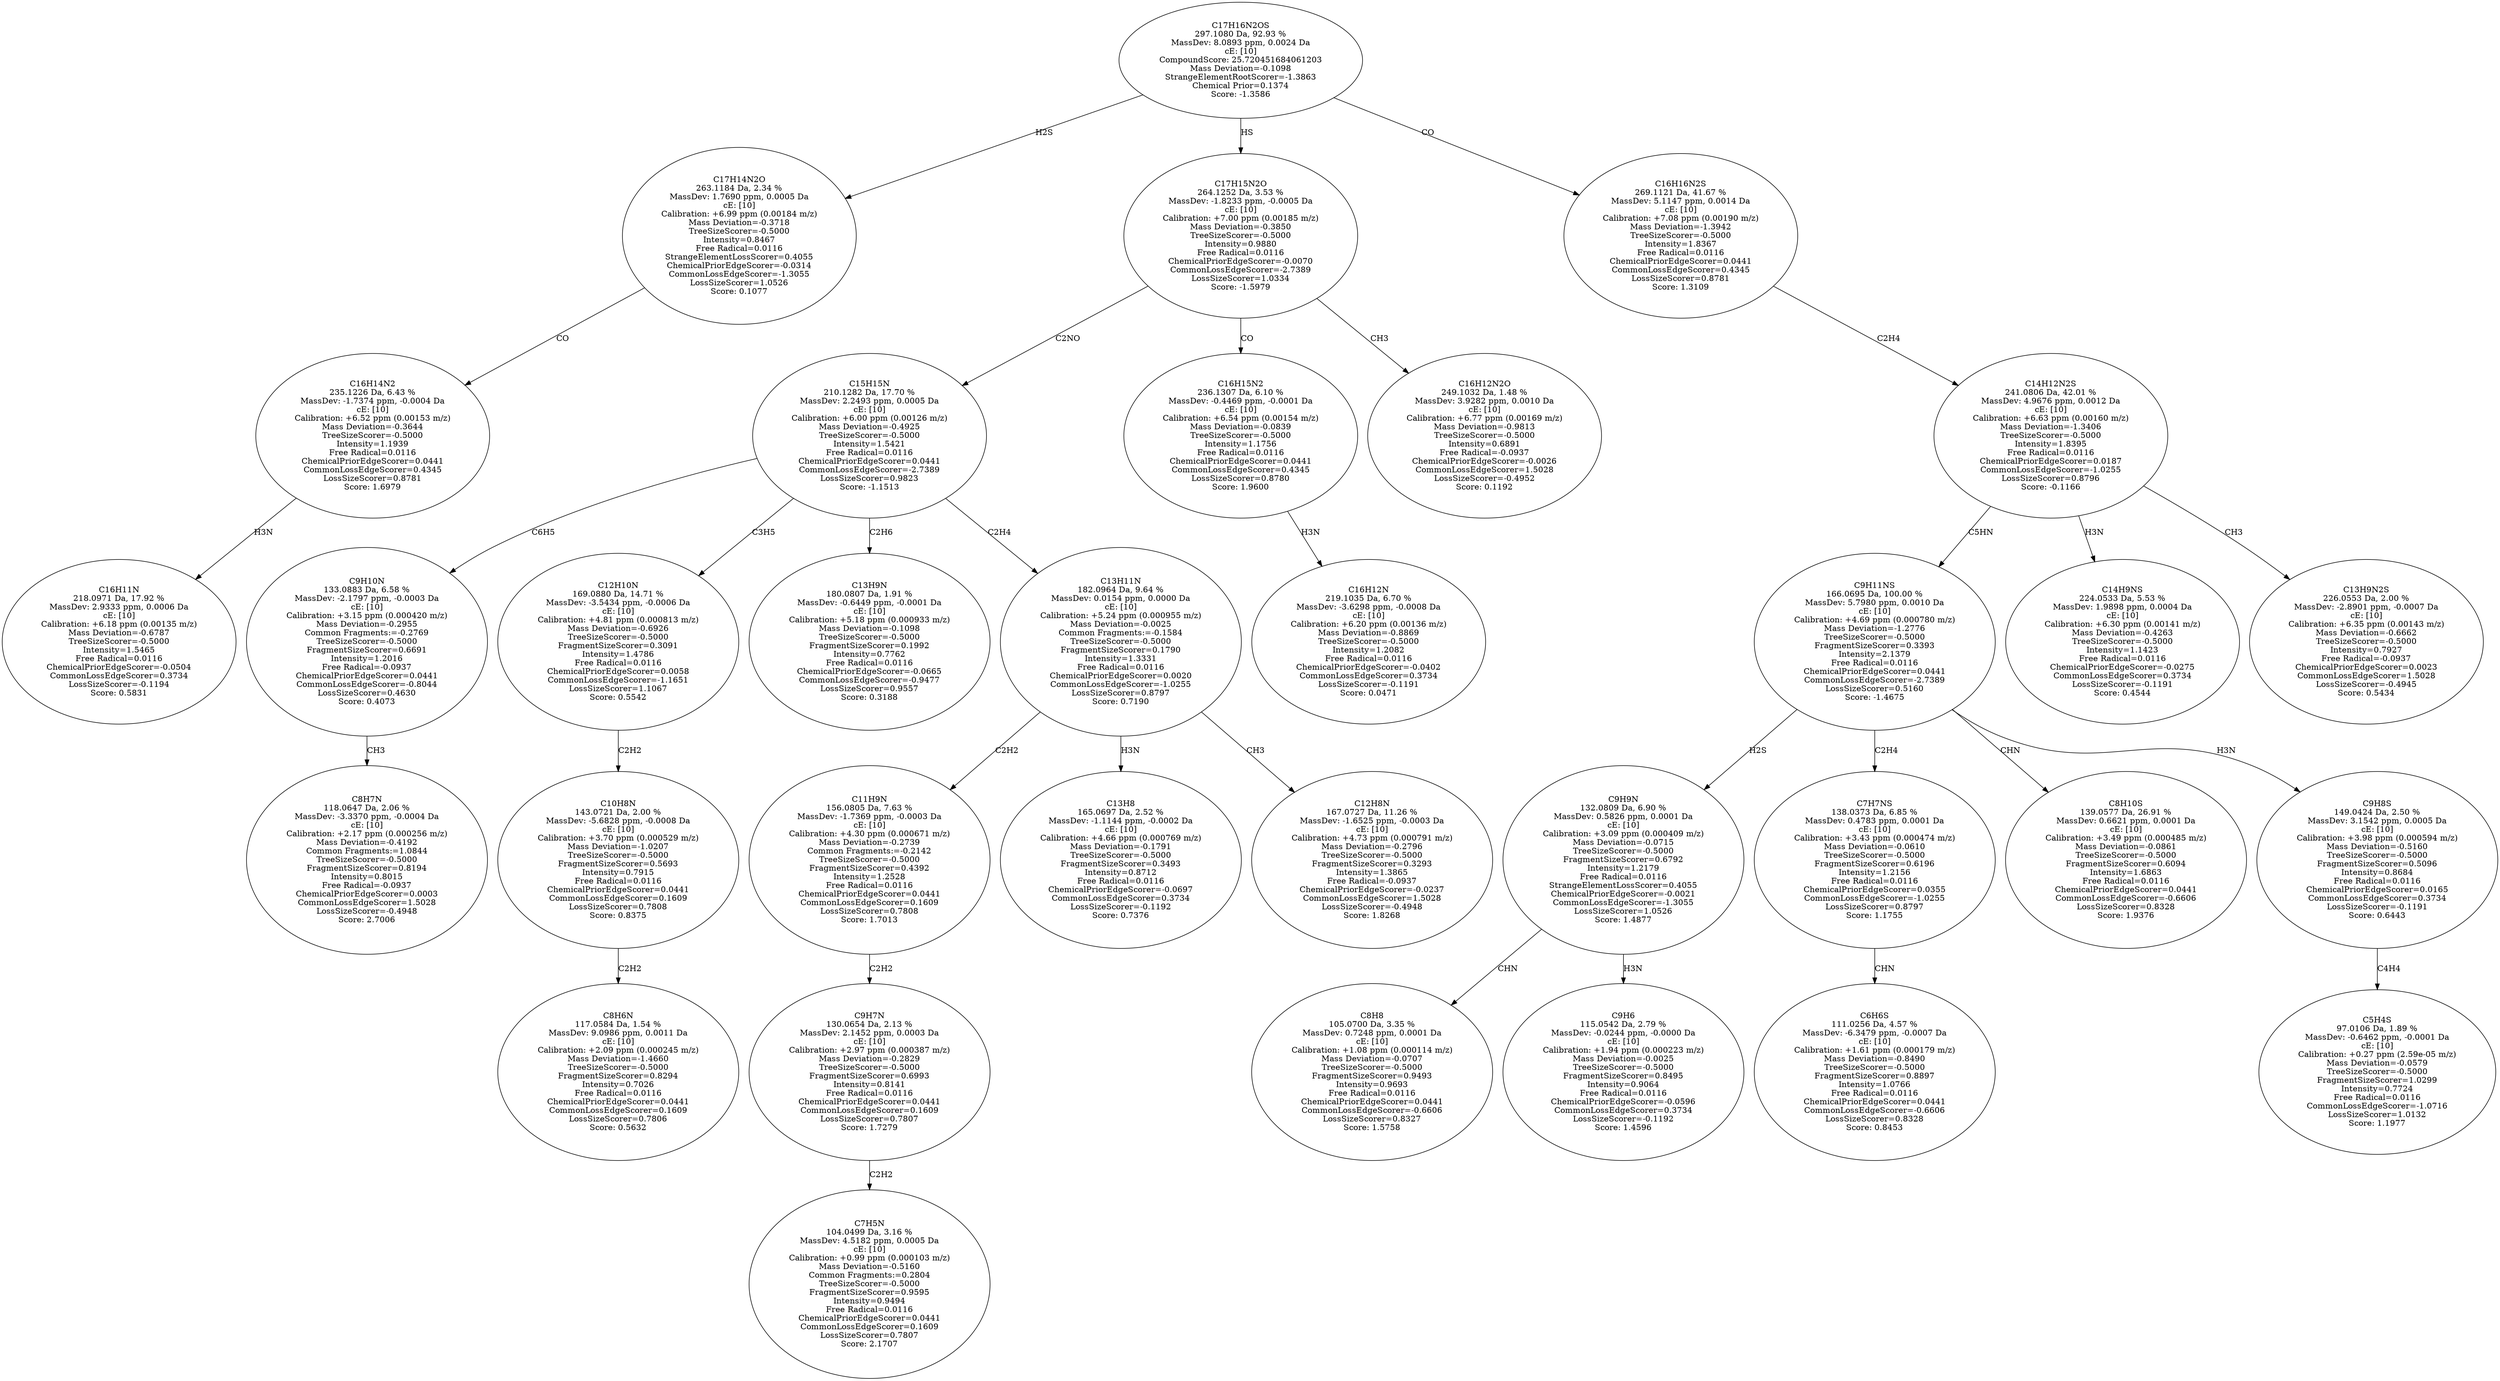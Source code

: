 strict digraph {
v1 [label="C16H11N\n218.0971 Da, 17.92 %\nMassDev: 2.9333 ppm, 0.0006 Da\ncE: [10]\nCalibration: +6.18 ppm (0.00135 m/z)\nMass Deviation=-0.6787\nTreeSizeScorer=-0.5000\nIntensity=1.5465\nFree Radical=0.0116\nChemicalPriorEdgeScorer=-0.0504\nCommonLossEdgeScorer=0.3734\nLossSizeScorer=-0.1194\nScore: 0.5831"];
v2 [label="C16H14N2\n235.1226 Da, 6.43 %\nMassDev: -1.7374 ppm, -0.0004 Da\ncE: [10]\nCalibration: +6.52 ppm (0.00153 m/z)\nMass Deviation=-0.3644\nTreeSizeScorer=-0.5000\nIntensity=1.1939\nFree Radical=0.0116\nChemicalPriorEdgeScorer=0.0441\nCommonLossEdgeScorer=0.4345\nLossSizeScorer=0.8781\nScore: 1.6979"];
v3 [label="C17H14N2O\n263.1184 Da, 2.34 %\nMassDev: 1.7690 ppm, 0.0005 Da\ncE: [10]\nCalibration: +6.99 ppm (0.00184 m/z)\nMass Deviation=-0.3718\nTreeSizeScorer=-0.5000\nIntensity=0.8467\nFree Radical=0.0116\nStrangeElementLossScorer=0.4055\nChemicalPriorEdgeScorer=-0.0314\nCommonLossEdgeScorer=-1.3055\nLossSizeScorer=1.0526\nScore: 0.1077"];
v4 [label="C8H7N\n118.0647 Da, 2.06 %\nMassDev: -3.3370 ppm, -0.0004 Da\ncE: [10]\nCalibration: +2.17 ppm (0.000256 m/z)\nMass Deviation=-0.4192\nCommon Fragments:=1.0844\nTreeSizeScorer=-0.5000\nFragmentSizeScorer=0.8194\nIntensity=0.8015\nFree Radical=-0.0937\nChemicalPriorEdgeScorer=0.0003\nCommonLossEdgeScorer=1.5028\nLossSizeScorer=-0.4948\nScore: 2.7006"];
v5 [label="C9H10N\n133.0883 Da, 6.58 %\nMassDev: -2.1797 ppm, -0.0003 Da\ncE: [10]\nCalibration: +3.15 ppm (0.000420 m/z)\nMass Deviation=-0.2955\nCommon Fragments:=-0.2769\nTreeSizeScorer=-0.5000\nFragmentSizeScorer=0.6691\nIntensity=1.2016\nFree Radical=-0.0937\nChemicalPriorEdgeScorer=0.0441\nCommonLossEdgeScorer=-0.8044\nLossSizeScorer=0.4630\nScore: 0.4073"];
v6 [label="C8H6N\n117.0584 Da, 1.54 %\nMassDev: 9.0986 ppm, 0.0011 Da\ncE: [10]\nCalibration: +2.09 ppm (0.000245 m/z)\nMass Deviation=-1.4660\nTreeSizeScorer=-0.5000\nFragmentSizeScorer=0.8294\nIntensity=0.7026\nFree Radical=0.0116\nChemicalPriorEdgeScorer=0.0441\nCommonLossEdgeScorer=0.1609\nLossSizeScorer=0.7806\nScore: 0.5632"];
v7 [label="C10H8N\n143.0721 Da, 2.00 %\nMassDev: -5.6828 ppm, -0.0008 Da\ncE: [10]\nCalibration: +3.70 ppm (0.000529 m/z)\nMass Deviation=-1.0207\nTreeSizeScorer=-0.5000\nFragmentSizeScorer=0.5693\nIntensity=0.7915\nFree Radical=0.0116\nChemicalPriorEdgeScorer=0.0441\nCommonLossEdgeScorer=0.1609\nLossSizeScorer=0.7808\nScore: 0.8375"];
v8 [label="C12H10N\n169.0880 Da, 14.71 %\nMassDev: -3.5434 ppm, -0.0006 Da\ncE: [10]\nCalibration: +4.81 ppm (0.000813 m/z)\nMass Deviation=-0.6926\nTreeSizeScorer=-0.5000\nFragmentSizeScorer=0.3091\nIntensity=1.4786\nFree Radical=0.0116\nChemicalPriorEdgeScorer=0.0058\nCommonLossEdgeScorer=-1.1651\nLossSizeScorer=1.1067\nScore: 0.5542"];
v9 [label="C13H9N\n180.0807 Da, 1.91 %\nMassDev: -0.6449 ppm, -0.0001 Da\ncE: [10]\nCalibration: +5.18 ppm (0.000933 m/z)\nMass Deviation=-0.1098\nTreeSizeScorer=-0.5000\nFragmentSizeScorer=0.1992\nIntensity=0.7762\nFree Radical=0.0116\nChemicalPriorEdgeScorer=-0.0665\nCommonLossEdgeScorer=-0.9477\nLossSizeScorer=0.9557\nScore: 0.3188"];
v10 [label="C7H5N\n104.0499 Da, 3.16 %\nMassDev: 4.5182 ppm, 0.0005 Da\ncE: [10]\nCalibration: +0.99 ppm (0.000103 m/z)\nMass Deviation=-0.5160\nCommon Fragments:=0.2804\nTreeSizeScorer=-0.5000\nFragmentSizeScorer=0.9595\nIntensity=0.9494\nFree Radical=0.0116\nChemicalPriorEdgeScorer=0.0441\nCommonLossEdgeScorer=0.1609\nLossSizeScorer=0.7807\nScore: 2.1707"];
v11 [label="C9H7N\n130.0654 Da, 2.13 %\nMassDev: 2.1452 ppm, 0.0003 Da\ncE: [10]\nCalibration: +2.97 ppm (0.000387 m/z)\nMass Deviation=-0.2829\nTreeSizeScorer=-0.5000\nFragmentSizeScorer=0.6993\nIntensity=0.8141\nFree Radical=0.0116\nChemicalPriorEdgeScorer=0.0441\nCommonLossEdgeScorer=0.1609\nLossSizeScorer=0.7807\nScore: 1.7279"];
v12 [label="C11H9N\n156.0805 Da, 7.63 %\nMassDev: -1.7369 ppm, -0.0003 Da\ncE: [10]\nCalibration: +4.30 ppm (0.000671 m/z)\nMass Deviation=-0.2739\nCommon Fragments:=-0.2142\nTreeSizeScorer=-0.5000\nFragmentSizeScorer=0.4392\nIntensity=1.2528\nFree Radical=0.0116\nChemicalPriorEdgeScorer=0.0441\nCommonLossEdgeScorer=0.1609\nLossSizeScorer=0.7808\nScore: 1.7013"];
v13 [label="C13H8\n165.0697 Da, 2.52 %\nMassDev: -1.1144 ppm, -0.0002 Da\ncE: [10]\nCalibration: +4.66 ppm (0.000769 m/z)\nMass Deviation=-0.1791\nTreeSizeScorer=-0.5000\nFragmentSizeScorer=0.3493\nIntensity=0.8712\nFree Radical=0.0116\nChemicalPriorEdgeScorer=-0.0697\nCommonLossEdgeScorer=0.3734\nLossSizeScorer=-0.1192\nScore: 0.7376"];
v14 [label="C12H8N\n167.0727 Da, 11.26 %\nMassDev: -1.6525 ppm, -0.0003 Da\ncE: [10]\nCalibration: +4.73 ppm (0.000791 m/z)\nMass Deviation=-0.2796\nTreeSizeScorer=-0.5000\nFragmentSizeScorer=0.3293\nIntensity=1.3865\nFree Radical=-0.0937\nChemicalPriorEdgeScorer=-0.0237\nCommonLossEdgeScorer=1.5028\nLossSizeScorer=-0.4948\nScore: 1.8268"];
v15 [label="C13H11N\n182.0964 Da, 9.64 %\nMassDev: 0.0154 ppm, 0.0000 Da\ncE: [10]\nCalibration: +5.24 ppm (0.000955 m/z)\nMass Deviation=-0.0025\nCommon Fragments:=-0.1584\nTreeSizeScorer=-0.5000\nFragmentSizeScorer=0.1790\nIntensity=1.3331\nFree Radical=0.0116\nChemicalPriorEdgeScorer=0.0020\nCommonLossEdgeScorer=-1.0255\nLossSizeScorer=0.8797\nScore: 0.7190"];
v16 [label="C15H15N\n210.1282 Da, 17.70 %\nMassDev: 2.2493 ppm, 0.0005 Da\ncE: [10]\nCalibration: +6.00 ppm (0.00126 m/z)\nMass Deviation=-0.4925\nTreeSizeScorer=-0.5000\nIntensity=1.5421\nFree Radical=0.0116\nChemicalPriorEdgeScorer=0.0441\nCommonLossEdgeScorer=-2.7389\nLossSizeScorer=0.9823\nScore: -1.1513"];
v17 [label="C16H12N\n219.1035 Da, 6.70 %\nMassDev: -3.6298 ppm, -0.0008 Da\ncE: [10]\nCalibration: +6.20 ppm (0.00136 m/z)\nMass Deviation=-0.8869\nTreeSizeScorer=-0.5000\nIntensity=1.2082\nFree Radical=0.0116\nChemicalPriorEdgeScorer=-0.0402\nCommonLossEdgeScorer=0.3734\nLossSizeScorer=-0.1191\nScore: 0.0471"];
v18 [label="C16H15N2\n236.1307 Da, 6.10 %\nMassDev: -0.4469 ppm, -0.0001 Da\ncE: [10]\nCalibration: +6.54 ppm (0.00154 m/z)\nMass Deviation=-0.0839\nTreeSizeScorer=-0.5000\nIntensity=1.1756\nFree Radical=0.0116\nChemicalPriorEdgeScorer=0.0441\nCommonLossEdgeScorer=0.4345\nLossSizeScorer=0.8780\nScore: 1.9600"];
v19 [label="C16H12N2O\n249.1032 Da, 1.48 %\nMassDev: 3.9282 ppm, 0.0010 Da\ncE: [10]\nCalibration: +6.77 ppm (0.00169 m/z)\nMass Deviation=-0.9813\nTreeSizeScorer=-0.5000\nIntensity=0.6891\nFree Radical=-0.0937\nChemicalPriorEdgeScorer=-0.0026\nCommonLossEdgeScorer=1.5028\nLossSizeScorer=-0.4952\nScore: 0.1192"];
v20 [label="C17H15N2O\n264.1252 Da, 3.53 %\nMassDev: -1.8233 ppm, -0.0005 Da\ncE: [10]\nCalibration: +7.00 ppm (0.00185 m/z)\nMass Deviation=-0.3850\nTreeSizeScorer=-0.5000\nIntensity=0.9880\nFree Radical=0.0116\nChemicalPriorEdgeScorer=-0.0070\nCommonLossEdgeScorer=-2.7389\nLossSizeScorer=1.0334\nScore: -1.5979"];
v21 [label="C8H8\n105.0700 Da, 3.35 %\nMassDev: 0.7248 ppm, 0.0001 Da\ncE: [10]\nCalibration: +1.08 ppm (0.000114 m/z)\nMass Deviation=-0.0707\nTreeSizeScorer=-0.5000\nFragmentSizeScorer=0.9493\nIntensity=0.9693\nFree Radical=0.0116\nChemicalPriorEdgeScorer=0.0441\nCommonLossEdgeScorer=-0.6606\nLossSizeScorer=0.8327\nScore: 1.5758"];
v22 [label="C9H6\n115.0542 Da, 2.79 %\nMassDev: -0.0244 ppm, -0.0000 Da\ncE: [10]\nCalibration: +1.94 ppm (0.000223 m/z)\nMass Deviation=-0.0025\nTreeSizeScorer=-0.5000\nFragmentSizeScorer=0.8495\nIntensity=0.9064\nFree Radical=0.0116\nChemicalPriorEdgeScorer=-0.0596\nCommonLossEdgeScorer=0.3734\nLossSizeScorer=-0.1192\nScore: 1.4596"];
v23 [label="C9H9N\n132.0809 Da, 6.90 %\nMassDev: 0.5826 ppm, 0.0001 Da\ncE: [10]\nCalibration: +3.09 ppm (0.000409 m/z)\nMass Deviation=-0.0715\nTreeSizeScorer=-0.5000\nFragmentSizeScorer=0.6792\nIntensity=1.2179\nFree Radical=0.0116\nStrangeElementLossScorer=0.4055\nChemicalPriorEdgeScorer=-0.0021\nCommonLossEdgeScorer=-1.3055\nLossSizeScorer=1.0526\nScore: 1.4877"];
v24 [label="C6H6S\n111.0256 Da, 4.57 %\nMassDev: -6.3479 ppm, -0.0007 Da\ncE: [10]\nCalibration: +1.61 ppm (0.000179 m/z)\nMass Deviation=-0.8490\nTreeSizeScorer=-0.5000\nFragmentSizeScorer=0.8897\nIntensity=1.0766\nFree Radical=0.0116\nChemicalPriorEdgeScorer=0.0441\nCommonLossEdgeScorer=-0.6606\nLossSizeScorer=0.8328\nScore: 0.8453"];
v25 [label="C7H7NS\n138.0373 Da, 6.85 %\nMassDev: 0.4783 ppm, 0.0001 Da\ncE: [10]\nCalibration: +3.43 ppm (0.000474 m/z)\nMass Deviation=-0.0610\nTreeSizeScorer=-0.5000\nFragmentSizeScorer=0.6196\nIntensity=1.2156\nFree Radical=0.0116\nChemicalPriorEdgeScorer=0.0355\nCommonLossEdgeScorer=-1.0255\nLossSizeScorer=0.8797\nScore: 1.1755"];
v26 [label="C8H10S\n139.0577 Da, 26.91 %\nMassDev: 0.6621 ppm, 0.0001 Da\ncE: [10]\nCalibration: +3.49 ppm (0.000485 m/z)\nMass Deviation=-0.0861\nTreeSizeScorer=-0.5000\nFragmentSizeScorer=0.6094\nIntensity=1.6863\nFree Radical=0.0116\nChemicalPriorEdgeScorer=0.0441\nCommonLossEdgeScorer=-0.6606\nLossSizeScorer=0.8328\nScore: 1.9376"];
v27 [label="C5H4S\n97.0106 Da, 1.89 %\nMassDev: -0.6462 ppm, -0.0001 Da\ncE: [10]\nCalibration: +0.27 ppm (2.59e-05 m/z)\nMass Deviation=-0.0579\nTreeSizeScorer=-0.5000\nFragmentSizeScorer=1.0299\nIntensity=0.7724\nFree Radical=0.0116\nCommonLossEdgeScorer=-1.0716\nLossSizeScorer=1.0132\nScore: 1.1977"];
v28 [label="C9H8S\n149.0424 Da, 2.50 %\nMassDev: 3.1542 ppm, 0.0005 Da\ncE: [10]\nCalibration: +3.98 ppm (0.000594 m/z)\nMass Deviation=-0.5160\nTreeSizeScorer=-0.5000\nFragmentSizeScorer=0.5096\nIntensity=0.8684\nFree Radical=0.0116\nChemicalPriorEdgeScorer=0.0165\nCommonLossEdgeScorer=0.3734\nLossSizeScorer=-0.1191\nScore: 0.6443"];
v29 [label="C9H11NS\n166.0695 Da, 100.00 %\nMassDev: 5.7980 ppm, 0.0010 Da\ncE: [10]\nCalibration: +4.69 ppm (0.000780 m/z)\nMass Deviation=-1.2776\nTreeSizeScorer=-0.5000\nFragmentSizeScorer=0.3393\nIntensity=2.1379\nFree Radical=0.0116\nChemicalPriorEdgeScorer=0.0441\nCommonLossEdgeScorer=-2.7389\nLossSizeScorer=0.5160\nScore: -1.4675"];
v30 [label="C14H9NS\n224.0533 Da, 5.53 %\nMassDev: 1.9898 ppm, 0.0004 Da\ncE: [10]\nCalibration: +6.30 ppm (0.00141 m/z)\nMass Deviation=-0.4263\nTreeSizeScorer=-0.5000\nIntensity=1.1423\nFree Radical=0.0116\nChemicalPriorEdgeScorer=-0.0275\nCommonLossEdgeScorer=0.3734\nLossSizeScorer=-0.1191\nScore: 0.4544"];
v31 [label="C13H9N2S\n226.0553 Da, 2.00 %\nMassDev: -2.8901 ppm, -0.0007 Da\ncE: [10]\nCalibration: +6.35 ppm (0.00143 m/z)\nMass Deviation=-0.6662\nTreeSizeScorer=-0.5000\nIntensity=0.7927\nFree Radical=-0.0937\nChemicalPriorEdgeScorer=0.0023\nCommonLossEdgeScorer=1.5028\nLossSizeScorer=-0.4945\nScore: 0.5434"];
v32 [label="C14H12N2S\n241.0806 Da, 42.01 %\nMassDev: 4.9676 ppm, 0.0012 Da\ncE: [10]\nCalibration: +6.63 ppm (0.00160 m/z)\nMass Deviation=-1.3406\nTreeSizeScorer=-0.5000\nIntensity=1.8395\nFree Radical=0.0116\nChemicalPriorEdgeScorer=0.0187\nCommonLossEdgeScorer=-1.0255\nLossSizeScorer=0.8796\nScore: -0.1166"];
v33 [label="C16H16N2S\n269.1121 Da, 41.67 %\nMassDev: 5.1147 ppm, 0.0014 Da\ncE: [10]\nCalibration: +7.08 ppm (0.00190 m/z)\nMass Deviation=-1.3942\nTreeSizeScorer=-0.5000\nIntensity=1.8367\nFree Radical=0.0116\nChemicalPriorEdgeScorer=0.0441\nCommonLossEdgeScorer=0.4345\nLossSizeScorer=0.8781\nScore: 1.3109"];
v34 [label="C17H16N2OS\n297.1080 Da, 92.93 %\nMassDev: 8.0893 ppm, 0.0024 Da\ncE: [10]\nCompoundScore: 25.720451684061203\nMass Deviation=-0.1098\nStrangeElementRootScorer=-1.3863\nChemical Prior=0.1374\nScore: -1.3586"];
v2 -> v1 [label="H3N"];
v3 -> v2 [label="CO"];
v34 -> v3 [label="H2S"];
v5 -> v4 [label="CH3"];
v16 -> v5 [label="C6H5"];
v7 -> v6 [label="C2H2"];
v8 -> v7 [label="C2H2"];
v16 -> v8 [label="C3H5"];
v16 -> v9 [label="C2H6"];
v11 -> v10 [label="C2H2"];
v12 -> v11 [label="C2H2"];
v15 -> v12 [label="C2H2"];
v15 -> v13 [label="H3N"];
v15 -> v14 [label="CH3"];
v16 -> v15 [label="C2H4"];
v20 -> v16 [label="C2NO"];
v18 -> v17 [label="H3N"];
v20 -> v18 [label="CO"];
v20 -> v19 [label="CH3"];
v34 -> v20 [label="HS"];
v23 -> v21 [label="CHN"];
v23 -> v22 [label="H3N"];
v29 -> v23 [label="H2S"];
v25 -> v24 [label="CHN"];
v29 -> v25 [label="C2H4"];
v29 -> v26 [label="CHN"];
v28 -> v27 [label="C4H4"];
v29 -> v28 [label="H3N"];
v32 -> v29 [label="C5HN"];
v32 -> v30 [label="H3N"];
v32 -> v31 [label="CH3"];
v33 -> v32 [label="C2H4"];
v34 -> v33 [label="CO"];
}